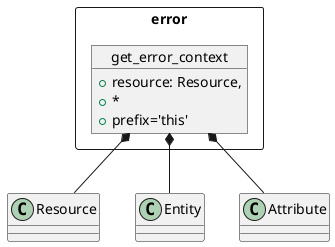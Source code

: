 @startuml
package error <<Rectangle>> {

    object get_error_context {
        +resource: Resource,
        + *
        + prefix='this'
    }
}

get_error_context *-- Resource
get_error_context *-- Entity
get_error_context *-- Attribute


@enduml
